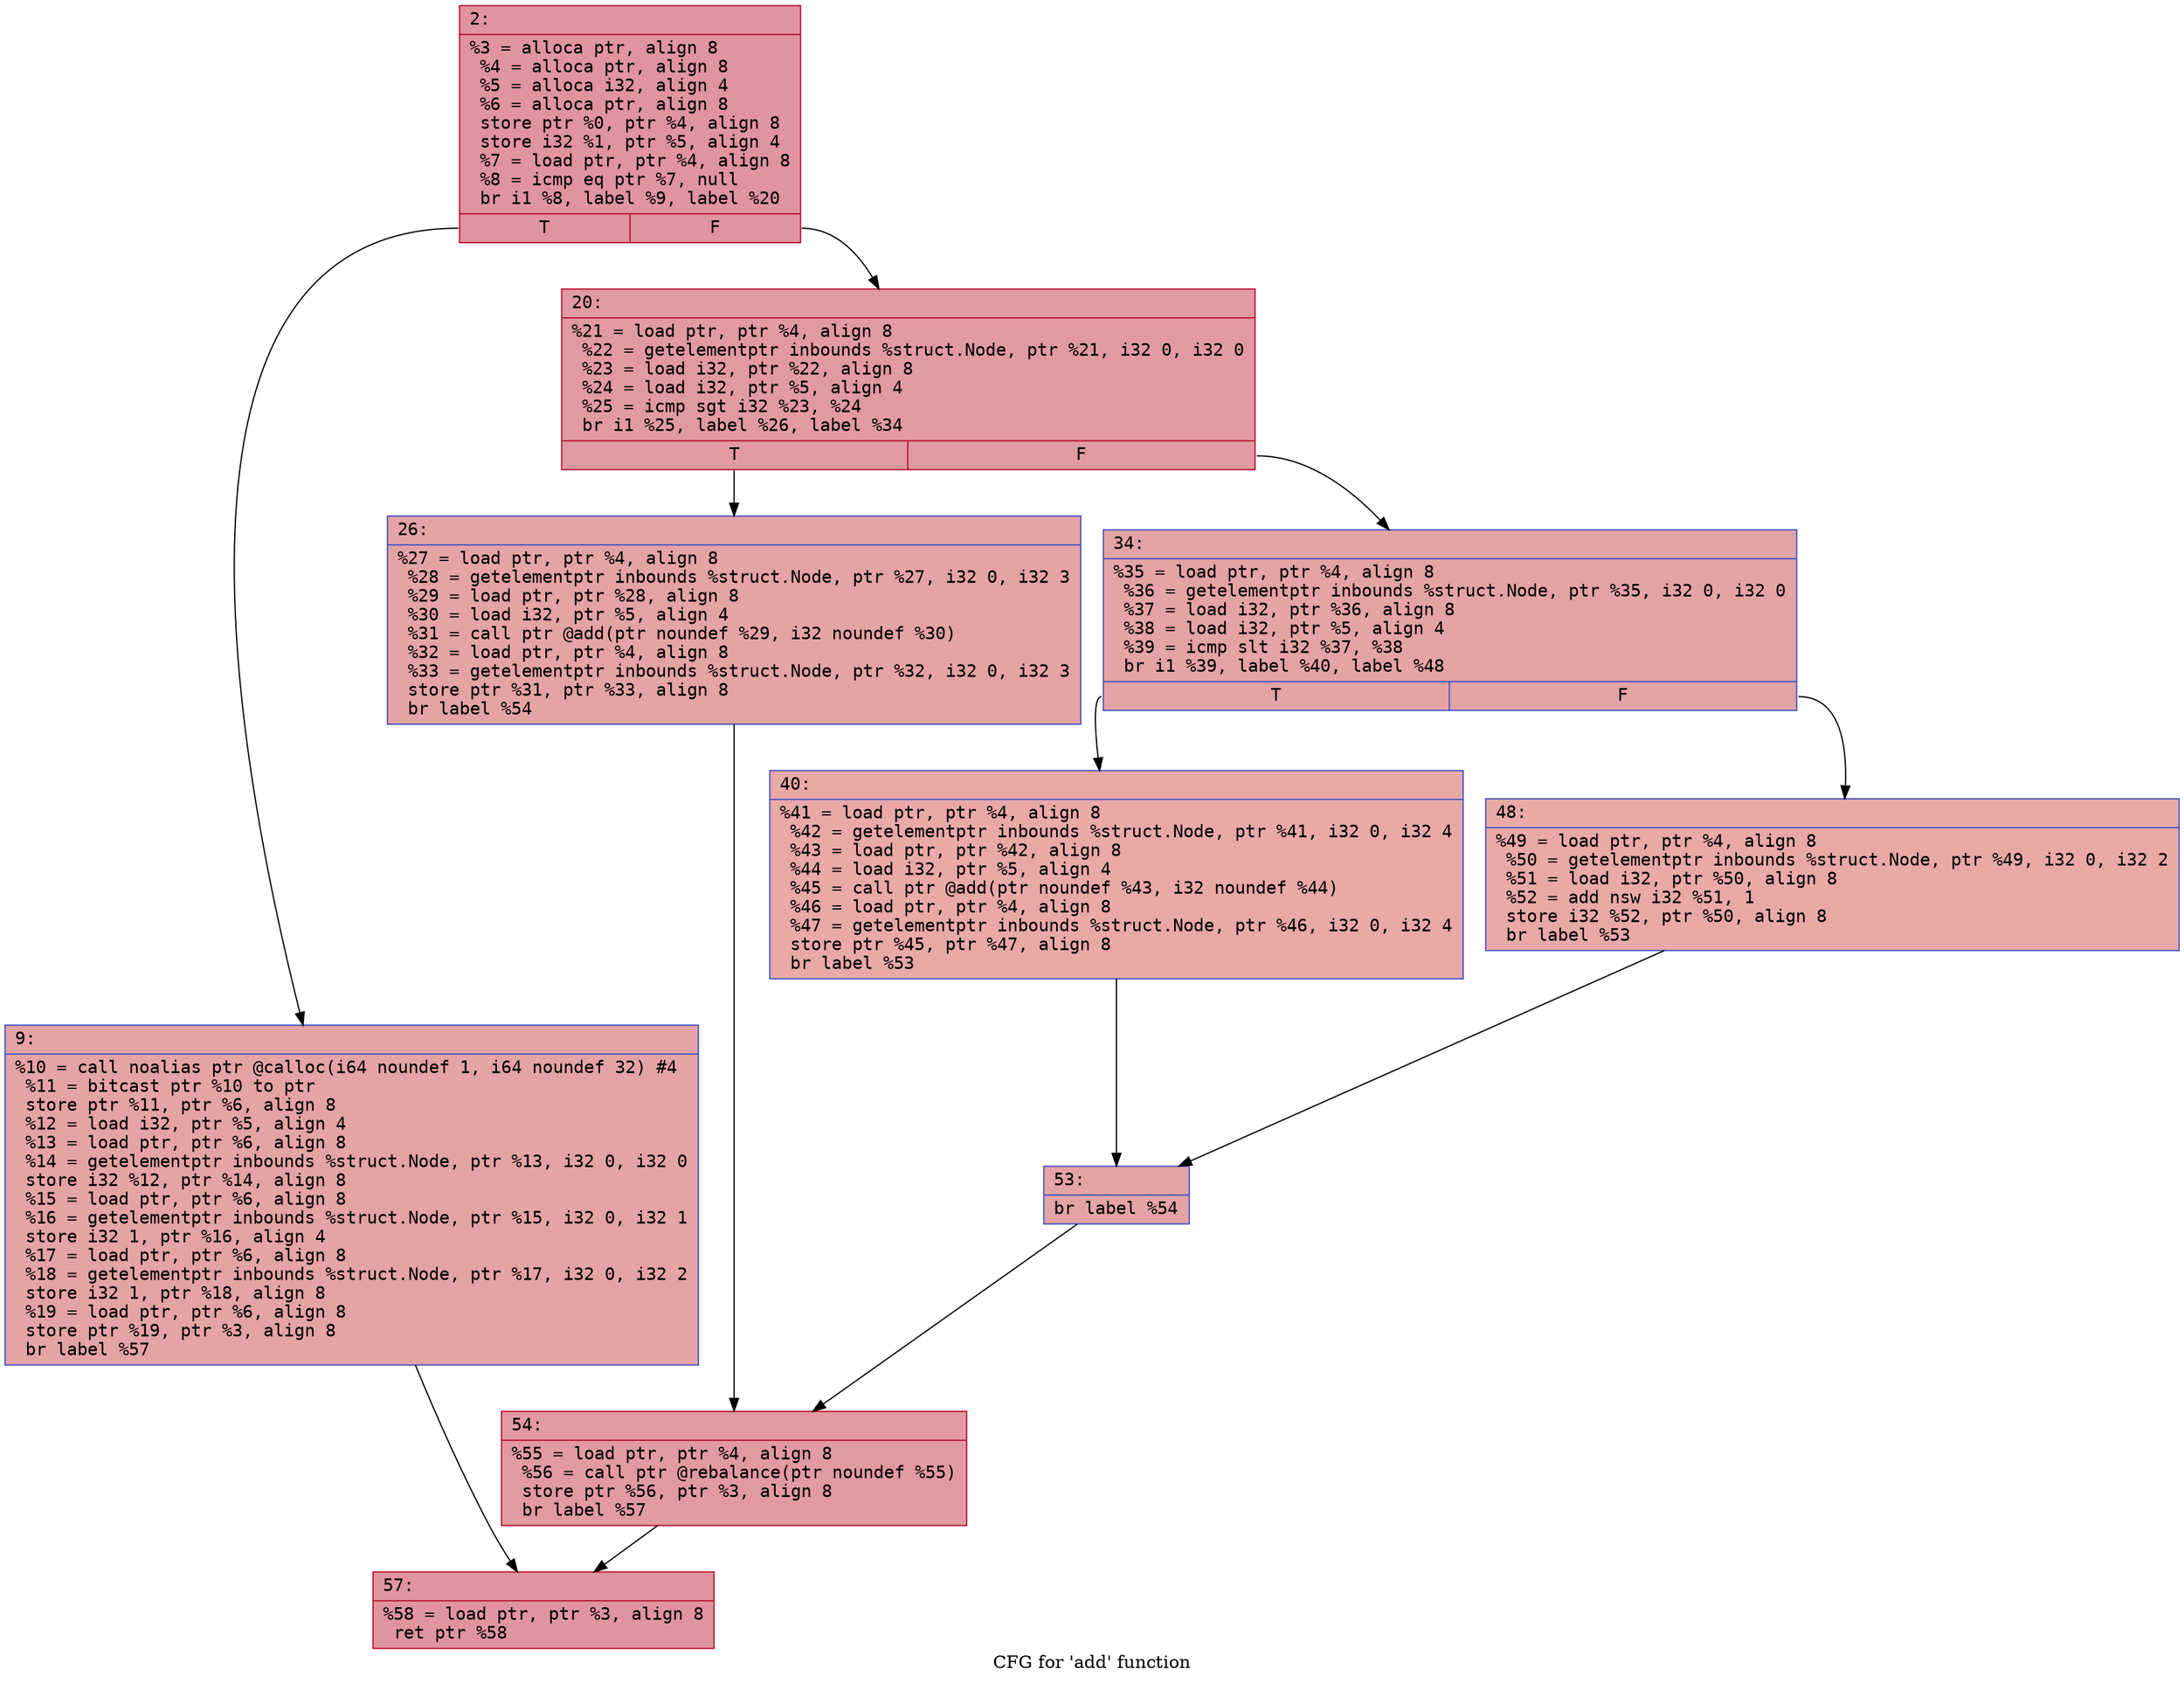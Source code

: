 digraph "CFG for 'add' function" {
	label="CFG for 'add' function";

	Node0x561486dda2c0 [shape=record,color="#b70d28ff", style=filled, fillcolor="#b70d2870" fontname="Courier",label="{2:\l|  %3 = alloca ptr, align 8\l  %4 = alloca ptr, align 8\l  %5 = alloca i32, align 4\l  %6 = alloca ptr, align 8\l  store ptr %0, ptr %4, align 8\l  store i32 %1, ptr %5, align 4\l  %7 = load ptr, ptr %4, align 8\l  %8 = icmp eq ptr %7, null\l  br i1 %8, label %9, label %20\l|{<s0>T|<s1>F}}"];
	Node0x561486dda2c0:s0 -> Node0x561486dda6f0[tooltip="2 -> 9\nProbability 37.50%" ];
	Node0x561486dda2c0:s1 -> Node0x561486dda750[tooltip="2 -> 20\nProbability 62.50%" ];
	Node0x561486dda6f0 [shape=record,color="#3d50c3ff", style=filled, fillcolor="#c32e3170" fontname="Courier",label="{9:\l|  %10 = call noalias ptr @calloc(i64 noundef 1, i64 noundef 32) #4\l  %11 = bitcast ptr %10 to ptr\l  store ptr %11, ptr %6, align 8\l  %12 = load i32, ptr %5, align 4\l  %13 = load ptr, ptr %6, align 8\l  %14 = getelementptr inbounds %struct.Node, ptr %13, i32 0, i32 0\l  store i32 %12, ptr %14, align 8\l  %15 = load ptr, ptr %6, align 8\l  %16 = getelementptr inbounds %struct.Node, ptr %15, i32 0, i32 1\l  store i32 1, ptr %16, align 4\l  %17 = load ptr, ptr %6, align 8\l  %18 = getelementptr inbounds %struct.Node, ptr %17, i32 0, i32 2\l  store i32 1, ptr %18, align 8\l  %19 = load ptr, ptr %6, align 8\l  store ptr %19, ptr %3, align 8\l  br label %57\l}"];
	Node0x561486dda6f0 -> Node0x561486dddb60[tooltip="9 -> 57\nProbability 100.00%" ];
	Node0x561486dda750 [shape=record,color="#b70d28ff", style=filled, fillcolor="#bb1b2c70" fontname="Courier",label="{20:\l|  %21 = load ptr, ptr %4, align 8\l  %22 = getelementptr inbounds %struct.Node, ptr %21, i32 0, i32 0\l  %23 = load i32, ptr %22, align 8\l  %24 = load i32, ptr %5, align 4\l  %25 = icmp sgt i32 %23, %24\l  br i1 %25, label %26, label %34\l|{<s0>T|<s1>F}}"];
	Node0x561486dda750:s0 -> Node0x561486dddf00[tooltip="20 -> 26\nProbability 50.00%" ];
	Node0x561486dda750:s1 -> Node0x561486dddf60[tooltip="20 -> 34\nProbability 50.00%" ];
	Node0x561486dddf00 [shape=record,color="#3d50c3ff", style=filled, fillcolor="#c32e3170" fontname="Courier",label="{26:\l|  %27 = load ptr, ptr %4, align 8\l  %28 = getelementptr inbounds %struct.Node, ptr %27, i32 0, i32 3\l  %29 = load ptr, ptr %28, align 8\l  %30 = load i32, ptr %5, align 4\l  %31 = call ptr @add(ptr noundef %29, i32 noundef %30)\l  %32 = load ptr, ptr %4, align 8\l  %33 = getelementptr inbounds %struct.Node, ptr %32, i32 0, i32 3\l  store ptr %31, ptr %33, align 8\l  br label %54\l}"];
	Node0x561486dddf00 -> Node0x561486dde5a0[tooltip="26 -> 54\nProbability 100.00%" ];
	Node0x561486dddf60 [shape=record,color="#3d50c3ff", style=filled, fillcolor="#c32e3170" fontname="Courier",label="{34:\l|  %35 = load ptr, ptr %4, align 8\l  %36 = getelementptr inbounds %struct.Node, ptr %35, i32 0, i32 0\l  %37 = load i32, ptr %36, align 8\l  %38 = load i32, ptr %5, align 4\l  %39 = icmp slt i32 %37, %38\l  br i1 %39, label %40, label %48\l|{<s0>T|<s1>F}}"];
	Node0x561486dddf60:s0 -> Node0x561486dde940[tooltip="34 -> 40\nProbability 50.00%" ];
	Node0x561486dddf60:s1 -> Node0x561486dde9a0[tooltip="34 -> 48\nProbability 50.00%" ];
	Node0x561486dde940 [shape=record,color="#3d50c3ff", style=filled, fillcolor="#ca3b3770" fontname="Courier",label="{40:\l|  %41 = load ptr, ptr %4, align 8\l  %42 = getelementptr inbounds %struct.Node, ptr %41, i32 0, i32 4\l  %43 = load ptr, ptr %42, align 8\l  %44 = load i32, ptr %5, align 4\l  %45 = call ptr @add(ptr noundef %43, i32 noundef %44)\l  %46 = load ptr, ptr %4, align 8\l  %47 = getelementptr inbounds %struct.Node, ptr %46, i32 0, i32 4\l  store ptr %45, ptr %47, align 8\l  br label %53\l}"];
	Node0x561486dde940 -> Node0x561486ddf830[tooltip="40 -> 53\nProbability 100.00%" ];
	Node0x561486dde9a0 [shape=record,color="#3d50c3ff", style=filled, fillcolor="#ca3b3770" fontname="Courier",label="{48:\l|  %49 = load ptr, ptr %4, align 8\l  %50 = getelementptr inbounds %struct.Node, ptr %49, i32 0, i32 2\l  %51 = load i32, ptr %50, align 8\l  %52 = add nsw i32 %51, 1\l  store i32 %52, ptr %50, align 8\l  br label %53\l}"];
	Node0x561486dde9a0 -> Node0x561486ddf830[tooltip="48 -> 53\nProbability 100.00%" ];
	Node0x561486ddf830 [shape=record,color="#3d50c3ff", style=filled, fillcolor="#c32e3170" fontname="Courier",label="{53:\l|  br label %54\l}"];
	Node0x561486ddf830 -> Node0x561486dde5a0[tooltip="53 -> 54\nProbability 100.00%" ];
	Node0x561486dde5a0 [shape=record,color="#b70d28ff", style=filled, fillcolor="#bb1b2c70" fontname="Courier",label="{54:\l|  %55 = load ptr, ptr %4, align 8\l  %56 = call ptr @rebalance(ptr noundef %55)\l  store ptr %56, ptr %3, align 8\l  br label %57\l}"];
	Node0x561486dde5a0 -> Node0x561486dddb60[tooltip="54 -> 57\nProbability 100.00%" ];
	Node0x561486dddb60 [shape=record,color="#b70d28ff", style=filled, fillcolor="#b70d2870" fontname="Courier",label="{57:\l|  %58 = load ptr, ptr %3, align 8\l  ret ptr %58\l}"];
}

